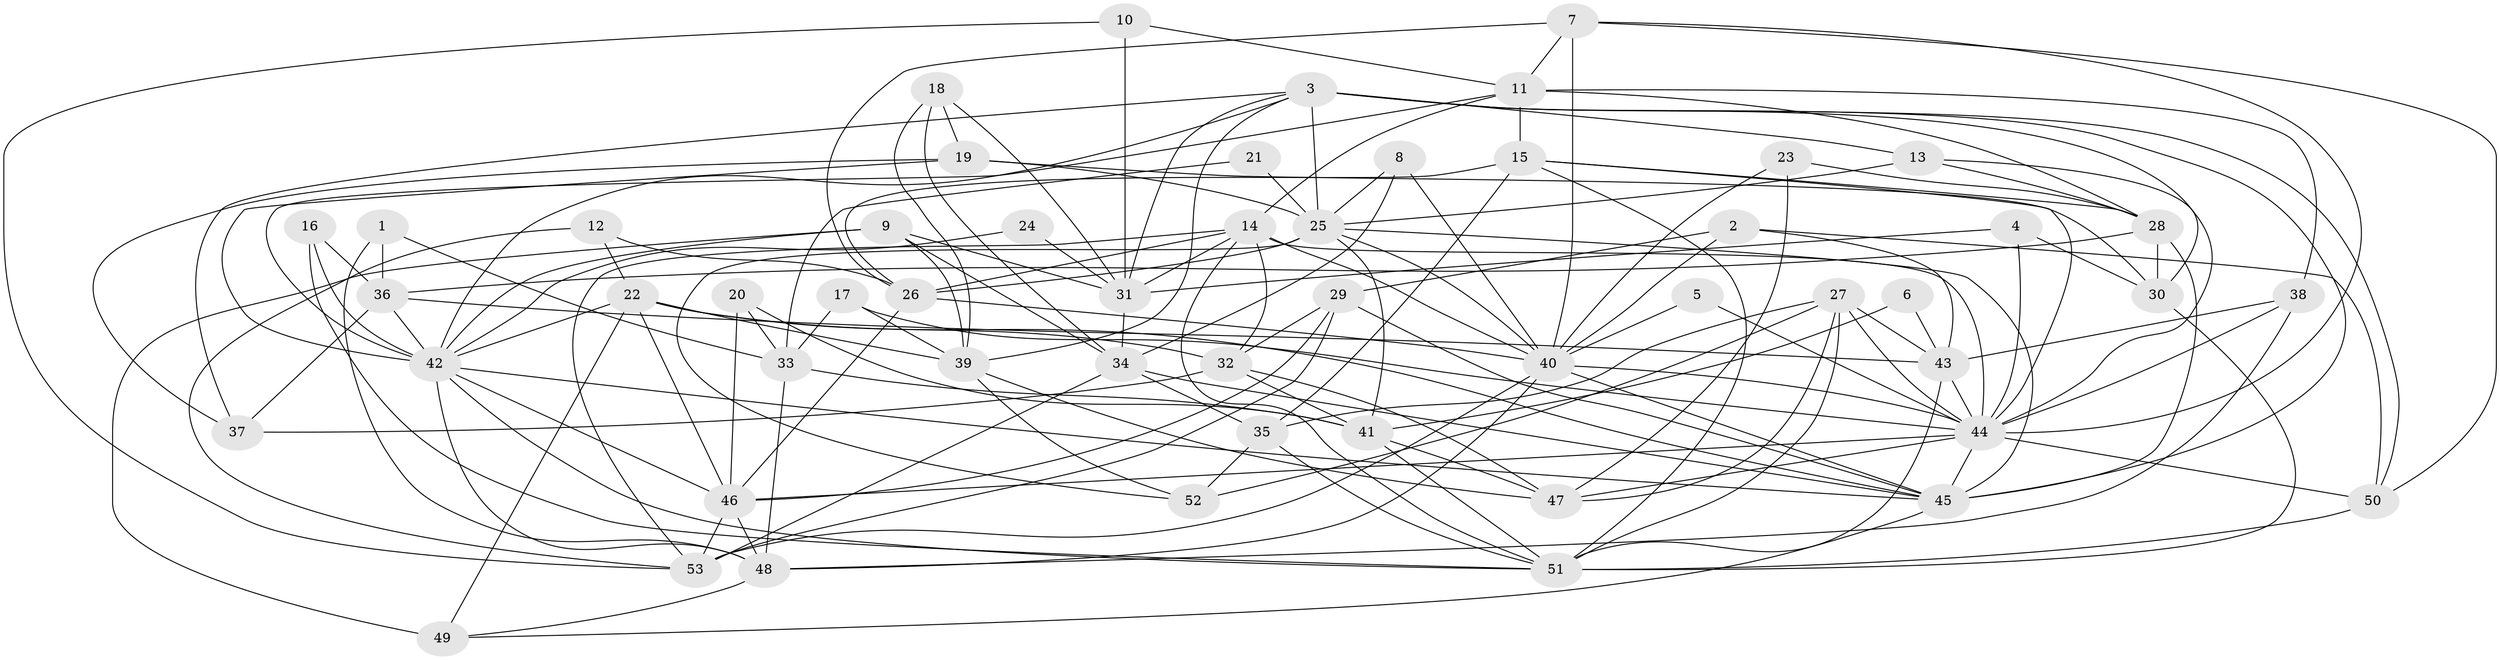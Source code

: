 // original degree distribution, {6: 0.07547169811320754, 7: 0.03773584905660377, 3: 0.27358490566037735, 4: 0.2358490566037736, 5: 0.2169811320754717, 2: 0.14150943396226415, 8: 0.018867924528301886}
// Generated by graph-tools (version 1.1) at 2025/26/03/09/25 03:26:09]
// undirected, 53 vertices, 153 edges
graph export_dot {
graph [start="1"]
  node [color=gray90,style=filled];
  1;
  2;
  3;
  4;
  5;
  6;
  7;
  8;
  9;
  10;
  11;
  12;
  13;
  14;
  15;
  16;
  17;
  18;
  19;
  20;
  21;
  22;
  23;
  24;
  25;
  26;
  27;
  28;
  29;
  30;
  31;
  32;
  33;
  34;
  35;
  36;
  37;
  38;
  39;
  40;
  41;
  42;
  43;
  44;
  45;
  46;
  47;
  48;
  49;
  50;
  51;
  52;
  53;
  1 -- 33 [weight=1.0];
  1 -- 36 [weight=1.0];
  1 -- 48 [weight=1.0];
  2 -- 29 [weight=1.0];
  2 -- 40 [weight=1.0];
  2 -- 43 [weight=1.0];
  2 -- 50 [weight=1.0];
  3 -- 13 [weight=1.0];
  3 -- 25 [weight=1.0];
  3 -- 30 [weight=1.0];
  3 -- 31 [weight=1.0];
  3 -- 37 [weight=1.0];
  3 -- 39 [weight=1.0];
  3 -- 42 [weight=1.0];
  3 -- 45 [weight=1.0];
  3 -- 50 [weight=1.0];
  4 -- 30 [weight=1.0];
  4 -- 31 [weight=1.0];
  4 -- 44 [weight=1.0];
  5 -- 40 [weight=1.0];
  5 -- 44 [weight=1.0];
  6 -- 41 [weight=1.0];
  6 -- 43 [weight=1.0];
  7 -- 11 [weight=1.0];
  7 -- 26 [weight=1.0];
  7 -- 40 [weight=1.0];
  7 -- 44 [weight=1.0];
  7 -- 50 [weight=1.0];
  8 -- 25 [weight=1.0];
  8 -- 34 [weight=1.0];
  8 -- 40 [weight=1.0];
  9 -- 31 [weight=1.0];
  9 -- 34 [weight=1.0];
  9 -- 39 [weight=1.0];
  9 -- 42 [weight=1.0];
  9 -- 49 [weight=1.0];
  10 -- 11 [weight=1.0];
  10 -- 31 [weight=1.0];
  10 -- 53 [weight=1.0];
  11 -- 14 [weight=1.0];
  11 -- 15 [weight=1.0];
  11 -- 28 [weight=1.0];
  11 -- 38 [weight=1.0];
  11 -- 42 [weight=1.0];
  12 -- 22 [weight=1.0];
  12 -- 26 [weight=1.0];
  12 -- 53 [weight=1.0];
  13 -- 25 [weight=1.0];
  13 -- 28 [weight=1.0];
  13 -- 44 [weight=1.0];
  14 -- 26 [weight=1.0];
  14 -- 31 [weight=1.0];
  14 -- 32 [weight=1.0];
  14 -- 40 [weight=1.0];
  14 -- 44 [weight=1.0];
  14 -- 51 [weight=1.0];
  14 -- 53 [weight=1.0];
  15 -- 26 [weight=1.0];
  15 -- 28 [weight=1.0];
  15 -- 35 [weight=1.0];
  15 -- 44 [weight=1.0];
  15 -- 51 [weight=1.0];
  16 -- 36 [weight=1.0];
  16 -- 42 [weight=1.0];
  16 -- 51 [weight=1.0];
  17 -- 33 [weight=1.0];
  17 -- 39 [weight=1.0];
  17 -- 44 [weight=1.0];
  18 -- 19 [weight=1.0];
  18 -- 31 [weight=1.0];
  18 -- 34 [weight=1.0];
  18 -- 39 [weight=1.0];
  19 -- 25 [weight=1.0];
  19 -- 30 [weight=1.0];
  19 -- 37 [weight=1.0];
  19 -- 42 [weight=1.0];
  20 -- 33 [weight=1.0];
  20 -- 41 [weight=2.0];
  20 -- 46 [weight=1.0];
  21 -- 25 [weight=1.0];
  21 -- 33 [weight=1.0];
  22 -- 32 [weight=1.0];
  22 -- 39 [weight=1.0];
  22 -- 42 [weight=1.0];
  22 -- 45 [weight=1.0];
  22 -- 46 [weight=1.0];
  22 -- 49 [weight=1.0];
  23 -- 28 [weight=1.0];
  23 -- 40 [weight=1.0];
  23 -- 47 [weight=1.0];
  24 -- 31 [weight=1.0];
  24 -- 42 [weight=1.0];
  25 -- 26 [weight=1.0];
  25 -- 40 [weight=1.0];
  25 -- 41 [weight=1.0];
  25 -- 45 [weight=1.0];
  25 -- 52 [weight=2.0];
  26 -- 40 [weight=2.0];
  26 -- 46 [weight=1.0];
  27 -- 35 [weight=1.0];
  27 -- 43 [weight=1.0];
  27 -- 44 [weight=1.0];
  27 -- 47 [weight=1.0];
  27 -- 51 [weight=1.0];
  27 -- 52 [weight=2.0];
  28 -- 30 [weight=1.0];
  28 -- 36 [weight=1.0];
  28 -- 45 [weight=1.0];
  29 -- 32 [weight=1.0];
  29 -- 45 [weight=1.0];
  29 -- 46 [weight=1.0];
  29 -- 53 [weight=1.0];
  30 -- 51 [weight=1.0];
  31 -- 34 [weight=1.0];
  32 -- 37 [weight=1.0];
  32 -- 41 [weight=1.0];
  32 -- 47 [weight=1.0];
  33 -- 41 [weight=1.0];
  33 -- 48 [weight=1.0];
  34 -- 35 [weight=1.0];
  34 -- 45 [weight=1.0];
  34 -- 53 [weight=1.0];
  35 -- 51 [weight=1.0];
  35 -- 52 [weight=1.0];
  36 -- 37 [weight=1.0];
  36 -- 42 [weight=1.0];
  36 -- 43 [weight=2.0];
  38 -- 43 [weight=1.0];
  38 -- 44 [weight=1.0];
  38 -- 48 [weight=1.0];
  39 -- 47 [weight=1.0];
  39 -- 52 [weight=1.0];
  40 -- 44 [weight=1.0];
  40 -- 45 [weight=1.0];
  40 -- 48 [weight=1.0];
  40 -- 53 [weight=1.0];
  41 -- 47 [weight=1.0];
  41 -- 51 [weight=1.0];
  42 -- 45 [weight=1.0];
  42 -- 46 [weight=2.0];
  42 -- 48 [weight=1.0];
  42 -- 51 [weight=1.0];
  43 -- 44 [weight=1.0];
  43 -- 51 [weight=1.0];
  44 -- 45 [weight=1.0];
  44 -- 46 [weight=1.0];
  44 -- 47 [weight=1.0];
  44 -- 50 [weight=1.0];
  45 -- 49 [weight=1.0];
  46 -- 48 [weight=1.0];
  46 -- 53 [weight=1.0];
  48 -- 49 [weight=1.0];
  50 -- 51 [weight=1.0];
}
